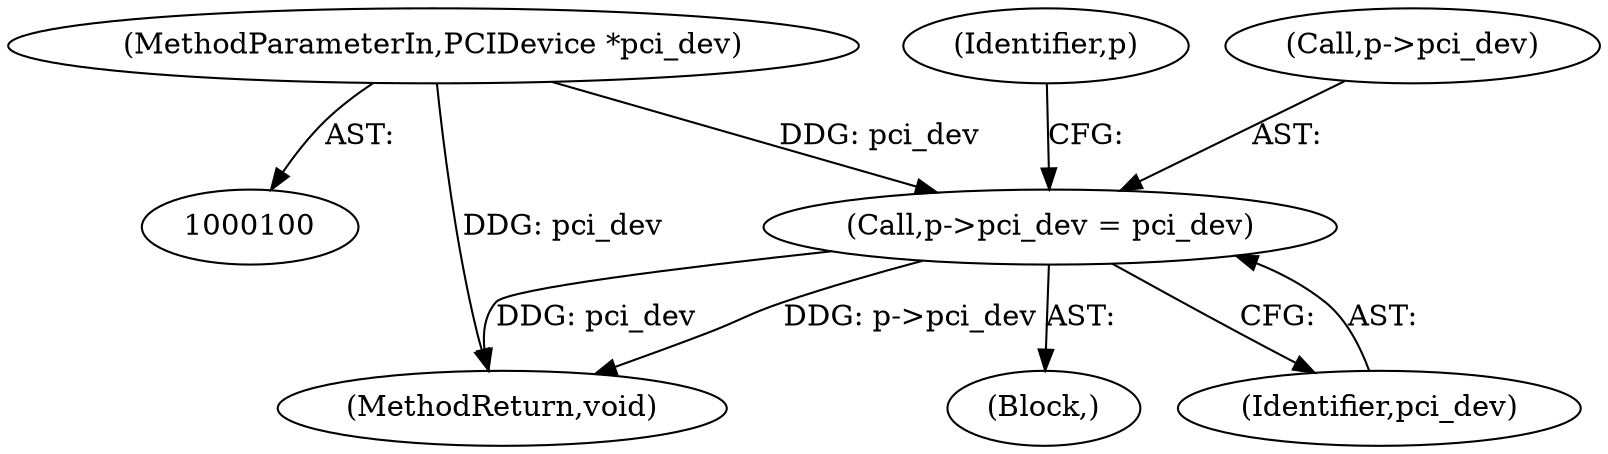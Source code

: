 digraph "0_qemu_47882fa4975bf0b58dd74474329fdd7154e8f04c@pointer" {
"1000102" [label="(MethodParameterIn,PCIDevice *pci_dev)"];
"1000113" [label="(Call,p->pci_dev = pci_dev)"];
"1000195" [label="(MethodReturn,void)"];
"1000120" [label="(Identifier,p)"];
"1000105" [label="(Block,)"];
"1000102" [label="(MethodParameterIn,PCIDevice *pci_dev)"];
"1000113" [label="(Call,p->pci_dev = pci_dev)"];
"1000117" [label="(Identifier,pci_dev)"];
"1000114" [label="(Call,p->pci_dev)"];
"1000102" -> "1000100"  [label="AST: "];
"1000102" -> "1000195"  [label="DDG: pci_dev"];
"1000102" -> "1000113"  [label="DDG: pci_dev"];
"1000113" -> "1000105"  [label="AST: "];
"1000113" -> "1000117"  [label="CFG: "];
"1000114" -> "1000113"  [label="AST: "];
"1000117" -> "1000113"  [label="AST: "];
"1000120" -> "1000113"  [label="CFG: "];
"1000113" -> "1000195"  [label="DDG: p->pci_dev"];
"1000113" -> "1000195"  [label="DDG: pci_dev"];
}

